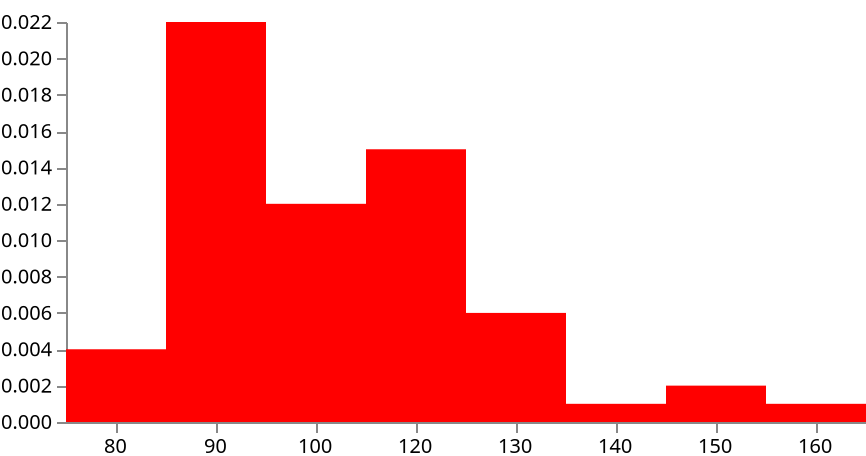 {
  "$schema": "https://vega.github.io/schema/vega/v5.json",
  "width": 400,
  "height": 200,
  "padding": 0,
  "data": [
    {
      "name": "table",
      "values": [
        {"PTS": "80", "denisty": 0.004},
        {"PTS": "90", "denisty": 0.022},
        {"PTS": "100", "denisty": 0.012},
        {"PTS": "120", "denisty": 0.015},
        {"PTS": "130", "denisty": 0.006},
        {"PTS": "140", "denisty": 0.001},
        {"PTS": "150", "denisty": 0.002},
        {"PTS": "160", "denisty": 0.001}
      ]
    }
  ],
  "signals": [
    {
      "name": "tooltip",
      "value": {},
      "on": [
        {"events": "rect:mouseover", "update": "datum"},
        {"events": "rect:mouseout", "update": "{}"}
      ]
    }
  ],
  "scales": [
    {
      "name": "xscale",
      "type": "band",
      "domain": {"data": "table", "field": "PTS"},
      "range": "width",
      "padding": 0,
      "round": true
    },
    {
      "name": "yscale",
      "domain": {"data": "table", "field": "denisty"},
      "nice": true,
      "range": "height"
    }
  ],
  "axes": [
    {"orient": "bottom", "scale": "xscale"},
    {"orient": "left", "scale": "yscale"}
  ],
  "marks": [
    {
      "type": "rect",
      "from": {"data": "table"},
      "encode": {
        "enter": {
          "x": {"scale": "xscale", "field": "PTS"},
          "width": {"scale": "xscale", "band": 1},
          "y": {"scale": "yscale", "field": "denisty"},
          "y2": {"scale": "yscale", "value": 0}
        },
        "update": {"fill": {"value": "red"}},
        "hover": {"fill": {"value": "red"}}
      }
    },
    {
      "type": "text",
      "encode": {
        "enter": {
          "align": {"value": "center"},
          "baseline": {"value": "bottom"},
          "fill": {"value": "#333"}
        },
        "update": {
          "x": {"scale": "xscale", "signal": "tooltip.PTS", "band": 0.5},
          "y": {"scale": "yscale", "signal": "tooltip.denisty", "offset": -2},
          "text": {"signal": "tooltip.denisty"},
          "fillOpacity": [
            {"test": "isNaN(tooltip.denisty)", "value": 0},
            {"value": 1}
          ]
        }
      }
    }
  ],
  "config": {}
}